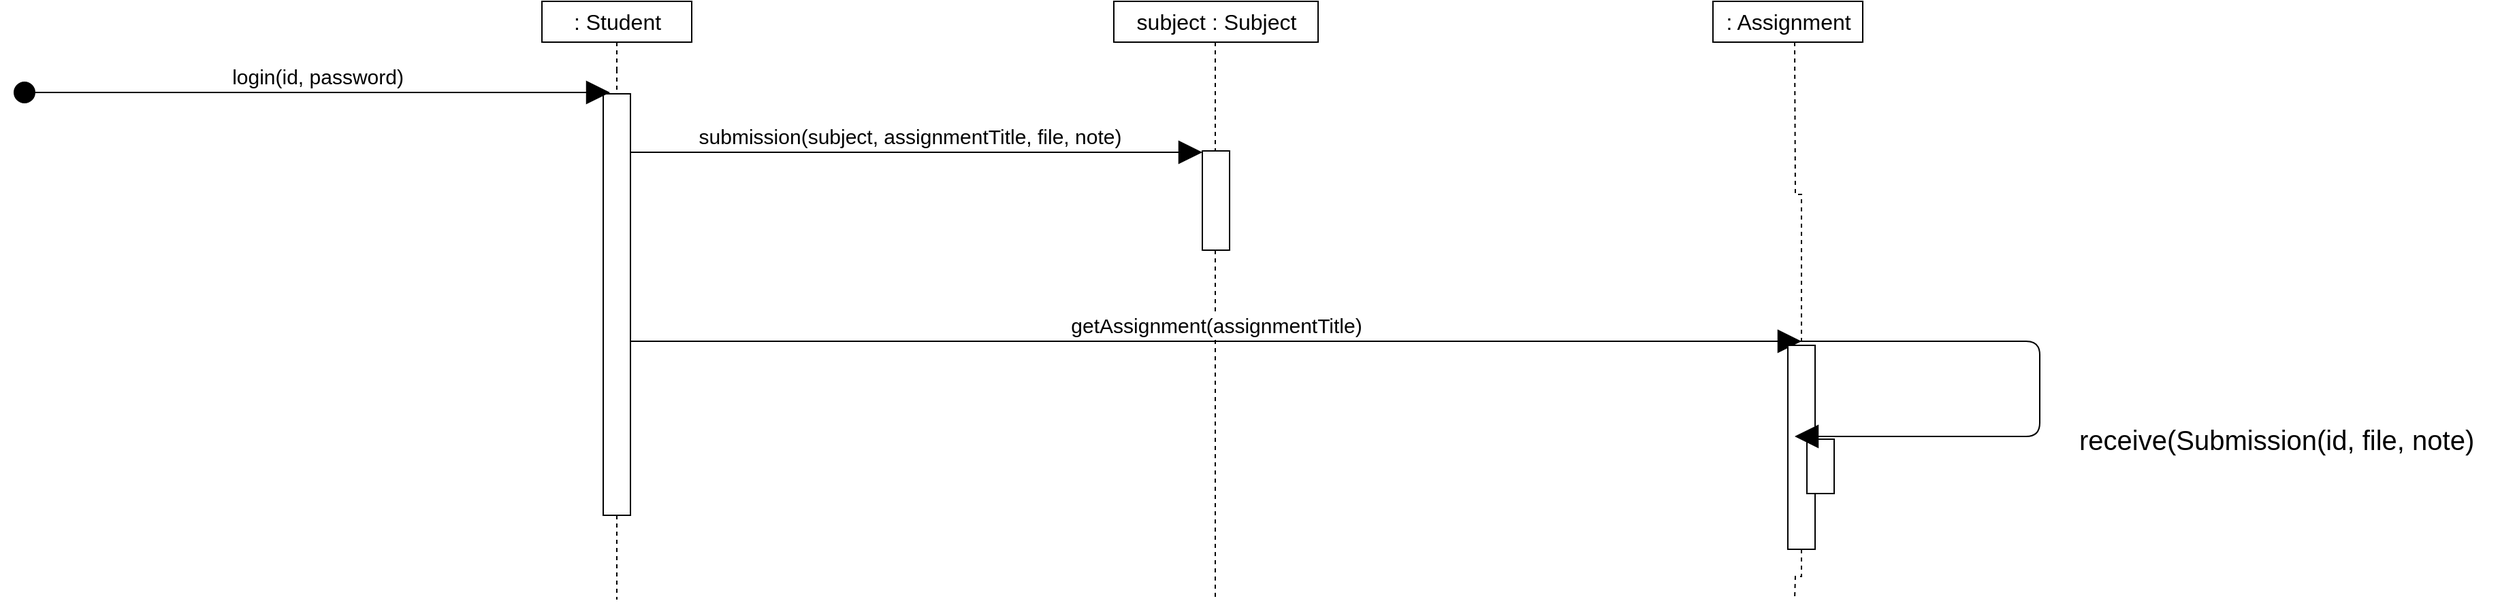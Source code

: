 <mxfile version="10.5.9" type="onedrive"><diagram id="T68v5WsSZgYvwCWhP3AH" name="Page-1"><mxGraphModel dx="1534" dy="880" grid="1" gridSize="10" guides="1" tooltips="1" connect="1" arrows="1" fold="1" page="1" pageScale="1" pageWidth="1169" pageHeight="827" math="0" shadow="0"><root><mxCell id="0"/><mxCell id="1" parent="0"/><mxCell id="joBF1zHRvgcMQ2CoTFvu-3" style="edgeStyle=orthogonalEdgeStyle;rounded=0;orthogonalLoop=1;jettySize=auto;html=1;startArrow=none;startFill=0;startSize=15;endSize=15;endArrow=none;endFill=0;dashed=1;" parent="1" source="f2jJvmQPGeo2KnFxUxbA-2" edge="1"><mxGeometry relative="1" as="geometry"><mxPoint x="485" y="490" as="targetPoint"/></mxGeometry></mxCell><mxCell id="joBF1zHRvgcMQ2CoTFvu-2" value="&lt;font style=&quot;font-size: 16px&quot;&gt;: Student&lt;/font&gt;" style="html=1;" parent="1" vertex="1"><mxGeometry x="430" y="50" width="110" height="30" as="geometry"/></mxCell><mxCell id="joBF1zHRvgcMQ2CoTFvu-4" value="&lt;font style=&quot;font-size: 15px&quot;&gt;submission(subject, assignmentTitle, file, note)&lt;/font&gt;" style="html=1;verticalAlign=bottom;endArrow=block;startArrow=none;startFill=0;endSize=15;startSize=15;" parent="1" edge="1"><mxGeometry width="80" relative="1" as="geometry"><mxPoint x="485" y="161" as="sourcePoint"/><mxPoint x="915" y="161" as="targetPoint"/><mxPoint as="offset"/></mxGeometry></mxCell><mxCell id="BeXcz8rdD20SatHALG36-1" value="&lt;font style=&quot;font-size: 16px&quot;&gt;subject : Subject&lt;/font&gt;" style="html=1;" parent="1" vertex="1"><mxGeometry x="850" y="50" width="150" height="30" as="geometry"/></mxCell><mxCell id="BeXcz8rdD20SatHALG36-2" style="edgeStyle=orthogonalEdgeStyle;rounded=0;orthogonalLoop=1;jettySize=auto;html=1;startArrow=none;startFill=0;startSize=15;endSize=15;endArrow=none;endFill=0;dashed=1;" parent="1" source="f2jJvmQPGeo2KnFxUxbA-4" edge="1"><mxGeometry relative="1" as="geometry"><mxPoint x="924.5" y="490" as="targetPoint"/><mxPoint x="924.5" y="80" as="sourcePoint"/></mxGeometry></mxCell><mxCell id="BeXcz8rdD20SatHALG36-3" value="&lt;span style=&quot;font-size: 16px&quot;&gt;: Assignment&lt;/span&gt;" style="html=1;" parent="1" vertex="1"><mxGeometry x="1290" y="50" width="110" height="30" as="geometry"/></mxCell><mxCell id="BeXcz8rdD20SatHALG36-4" value="&lt;font style=&quot;font-size: 15px&quot;&gt;getAssignment(assignmentTitle)&lt;/font&gt;" style="html=1;verticalAlign=bottom;endArrow=block;startArrow=none;startFill=0;endSize=15;startSize=15;exitX=1;exitY=0.587;exitDx=0;exitDy=0;exitPerimeter=0;" parent="1" source="f2jJvmQPGeo2KnFxUxbA-2" edge="1"><mxGeometry width="80" relative="1" as="geometry"><mxPoint x="925" y="300" as="sourcePoint"/><mxPoint x="1355" y="300" as="targetPoint"/><mxPoint as="offset"/></mxGeometry></mxCell><mxCell id="BeXcz8rdD20SatHALG36-5" style="edgeStyle=orthogonalEdgeStyle;rounded=0;orthogonalLoop=1;jettySize=auto;html=1;startArrow=none;startFill=0;startSize=15;endSize=15;endArrow=none;endFill=0;dashed=1;" parent="1" source="f2jJvmQPGeo2KnFxUxbA-7" edge="1"><mxGeometry relative="1" as="geometry"><mxPoint x="1350" y="490" as="targetPoint"/><mxPoint x="1350" y="80" as="sourcePoint"/></mxGeometry></mxCell><mxCell id="BeXcz8rdD20SatHALG36-7" value="&lt;font style=&quot;font-size: 20px&quot;&gt;receive(Submission(id, file, note)&lt;/font&gt;" style="text;html=1;resizable=0;points=[];autosize=1;align=left;verticalAlign=top;spacingTop=-4;" parent="1" vertex="1"><mxGeometry x="1557" y="358" width="310" height="20" as="geometry"/></mxCell><mxCell id="f2jJvmQPGeo2KnFxUxbA-2" value="" style="rounded=0;whiteSpace=wrap;html=1;" parent="1" vertex="1"><mxGeometry x="475" y="118" width="20" height="310" as="geometry"/></mxCell><mxCell id="f2jJvmQPGeo2KnFxUxbA-3" style="edgeStyle=orthogonalEdgeStyle;rounded=0;orthogonalLoop=1;jettySize=auto;html=1;startArrow=none;startFill=0;startSize=15;endSize=15;endArrow=none;endFill=0;dashed=1;" parent="1" source="joBF1zHRvgcMQ2CoTFvu-2" target="f2jJvmQPGeo2KnFxUxbA-2" edge="1"><mxGeometry relative="1" as="geometry"><mxPoint x="485" y="490" as="targetPoint"/><mxPoint x="485" y="80" as="sourcePoint"/></mxGeometry></mxCell><mxCell id="joBF1zHRvgcMQ2CoTFvu-1" value="&lt;font style=&quot;font-size: 15px&quot;&gt;login(id, password)&lt;/font&gt;" style="html=1;verticalAlign=bottom;endArrow=block;startArrow=oval;startFill=1;endSize=15;startSize=15;" parent="1" edge="1"><mxGeometry width="80" relative="1" as="geometry"><mxPoint x="50" y="117" as="sourcePoint"/><mxPoint x="480" y="117" as="targetPoint"/><mxPoint as="offset"/></mxGeometry></mxCell><mxCell id="f2jJvmQPGeo2KnFxUxbA-4" value="" style="rounded=0;whiteSpace=wrap;html=1;" parent="1" vertex="1"><mxGeometry x="915" y="160" width="20" height="73" as="geometry"/></mxCell><mxCell id="f2jJvmQPGeo2KnFxUxbA-5" style="edgeStyle=orthogonalEdgeStyle;rounded=0;orthogonalLoop=1;jettySize=auto;html=1;startArrow=none;startFill=0;startSize=15;endSize=15;endArrow=none;endFill=0;dashed=1;" parent="1" target="f2jJvmQPGeo2KnFxUxbA-4" edge="1"><mxGeometry relative="1" as="geometry"><mxPoint x="924.5" y="490" as="targetPoint"/><mxPoint x="924.5" y="80" as="sourcePoint"/></mxGeometry></mxCell><mxCell id="f2jJvmQPGeo2KnFxUxbA-7" value="" style="rounded=0;whiteSpace=wrap;html=1;" parent="1" vertex="1"><mxGeometry x="1345" y="303" width="20" height="150" as="geometry"/></mxCell><mxCell id="f2jJvmQPGeo2KnFxUxbA-9" style="edgeStyle=orthogonalEdgeStyle;rounded=0;orthogonalLoop=1;jettySize=auto;html=1;startArrow=none;startFill=0;startSize=15;endSize=15;endArrow=none;endFill=0;dashed=1;" parent="1" target="f2jJvmQPGeo2KnFxUxbA-7" edge="1"><mxGeometry relative="1" as="geometry"><mxPoint x="1350" y="490" as="targetPoint"/><mxPoint x="1350" y="80" as="sourcePoint"/></mxGeometry></mxCell><mxCell id="JoBUG3CWcBJXxvmgVsnF-1" value="" style="rounded=0;whiteSpace=wrap;html=1;" vertex="1" parent="1"><mxGeometry x="1359" y="372" width="20" height="40" as="geometry"/></mxCell><mxCell id="BeXcz8rdD20SatHALG36-6" value="" style="endArrow=block;html=1;edgeStyle=elbowEdgeStyle;endFill=1;endSize=15;startSize=15;" parent="1" edge="1"><mxGeometry width="50" height="50" relative="1" as="geometry"><mxPoint x="1350" y="300" as="sourcePoint"/><mxPoint x="1350" y="370" as="targetPoint"/><Array as="points"><mxPoint x="1530" y="380"/></Array></mxGeometry></mxCell></root></mxGraphModel></diagram></mxfile>